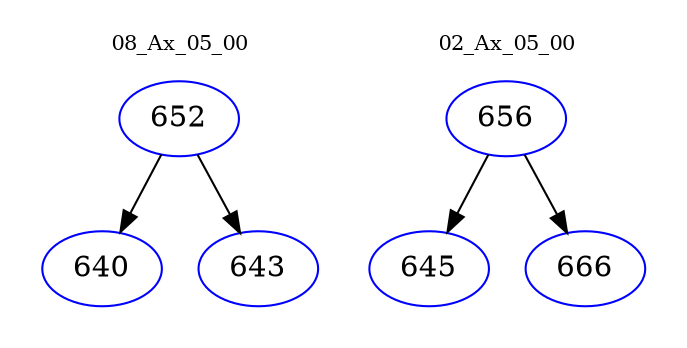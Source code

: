 digraph{
subgraph cluster_0 {
color = white
label = "08_Ax_05_00";
fontsize=10;
T0_652 [label="652", color="blue"]
T0_652 -> T0_640 [color="black"]
T0_640 [label="640", color="blue"]
T0_652 -> T0_643 [color="black"]
T0_643 [label="643", color="blue"]
}
subgraph cluster_1 {
color = white
label = "02_Ax_05_00";
fontsize=10;
T1_656 [label="656", color="blue"]
T1_656 -> T1_645 [color="black"]
T1_645 [label="645", color="blue"]
T1_656 -> T1_666 [color="black"]
T1_666 [label="666", color="blue"]
}
}
